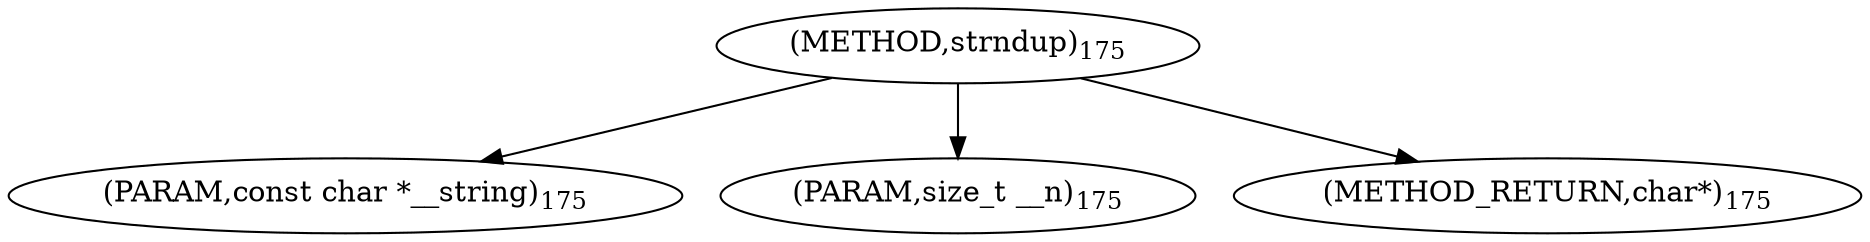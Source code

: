 digraph "strndup" {  
"98849" [label = <(METHOD,strndup)<SUB>175</SUB>> ]
"98850" [label = <(PARAM,const char *__string)<SUB>175</SUB>> ]
"98851" [label = <(PARAM,size_t __n)<SUB>175</SUB>> ]
"98852" [label = <(METHOD_RETURN,char*)<SUB>175</SUB>> ]
  "98849" -> "98850" 
  "98849" -> "98851" 
  "98849" -> "98852" 
}
